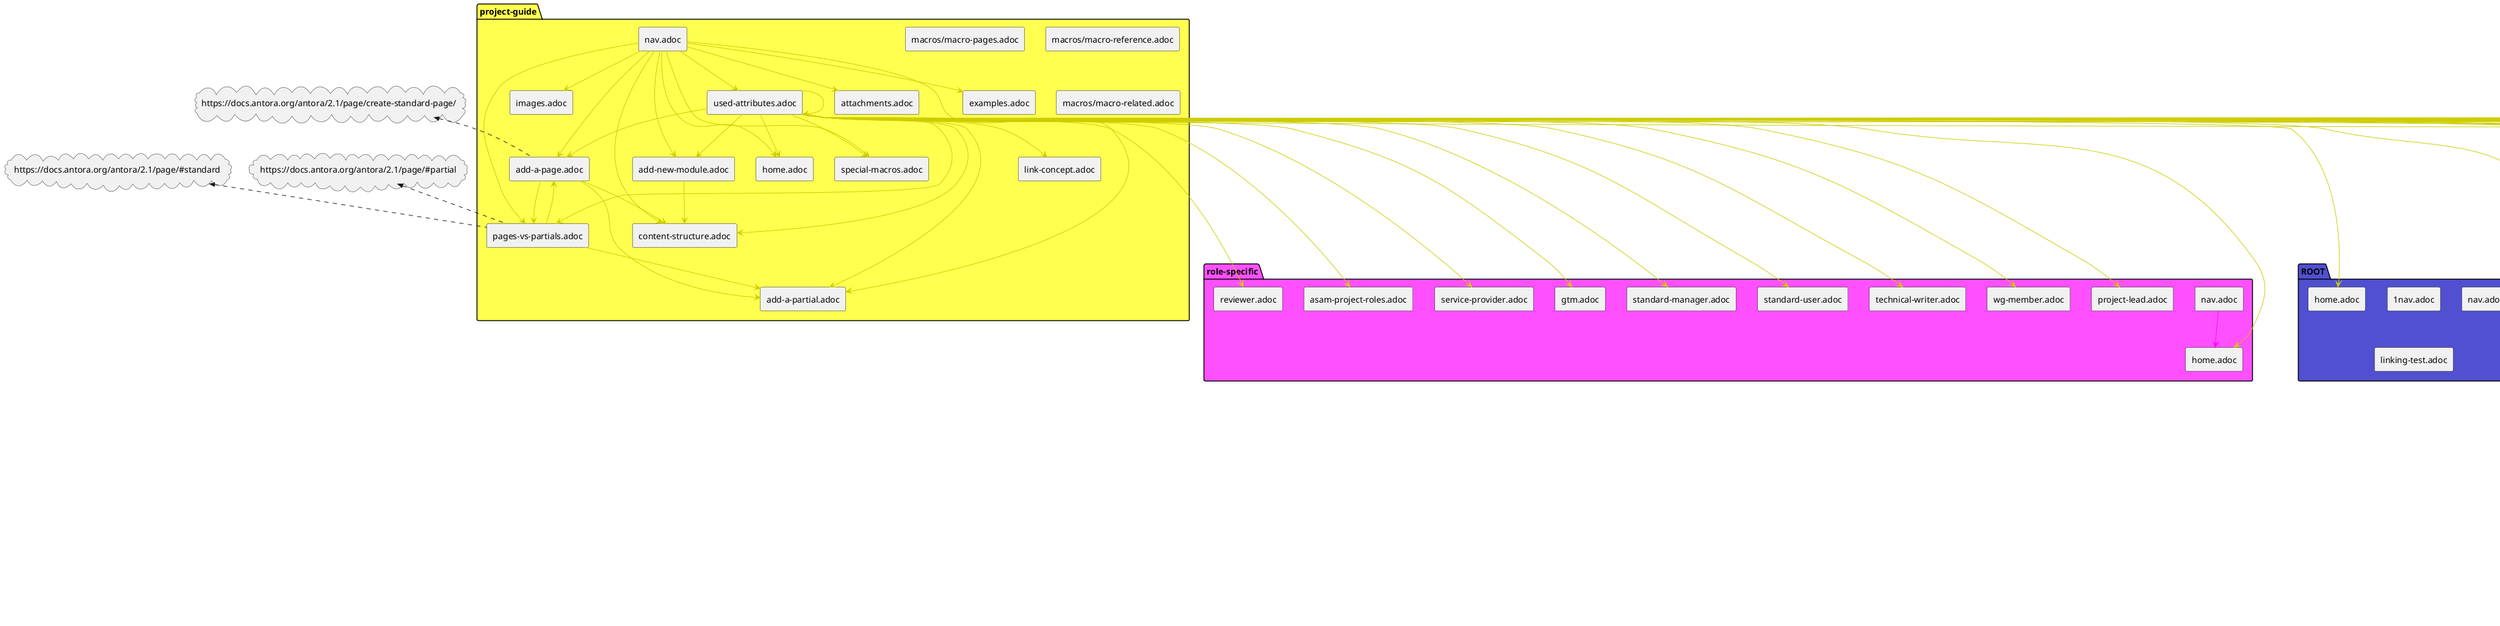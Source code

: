 @startuml
package compendium #ff5050 {
rectangle "nav.adoc" as f0_1
rectangle "compendium.adoc" as f0_2
rectangle "definitions/api.adoc" as f0_3
rectangle "definitions/application-area-companion.adoc" as f0_4
rectangle "definitions/associated-standard.adoc" as f0_5
rectangle "definitions/base-standard.adoc" as f0_6
rectangle "definitions/format-description.adoc" as f0_7
rectangle "definitions/protocol-definition.adoc" as f0_8
rectangle "definitions/set-of-standards.adoc" as f0_9
rectangle "definitions/status-of-document.adoc" as f0_10
rectangle "definitions/technology-reference.adoc" as f0_11
rectangle "definitions/transport-layer-specification.adoc" as f0_12
rectangle "guides/Accessing_Compiled_Artifacts.adoc" as f0_13
rectangle "guides/Meeting-Guidelines.adoc" as f0_14
rectangle "guides/Platforms.adoc" as f0_15
rectangle "guides/ProjectGuidelines.adoc" as f0_16
rectangle "guides/WhatIsYaml.adoc" as f0_17
rectangle "guides/Workflow.adoc" as f0_18
rectangle "guides/WritingGuidelines.adoc" as f0_19
rectangle "implementers-forum/Feedback-Guide.adoc" as f0_20
rectangle "implementers-forum/Scenario-Writers-Guide.adoc" as f0_21
rectangle "open-source/ASAM-DCO.adoc" as f0_22
rectangle "roles/standard-expert-group.adoc" as f0_23
rectangle "roles/standard-manager.adoc" as f0_24
rectangle "roles/standard-user.adoc" as f0_25
rectangle "roles/tsc.adoc" as f0_26
rectangle "templates/cover-page.adoc" as f0_27
rectangle "templates/directories.adoc" as f0_28
rectangle "tools/antora.adoc" as f0_29
rectangle "tools/antora/build-antora-locally.adoc" as f0_30
rectangle "tools/docker/docker-for-asciidoc.adoc" as f0_31
rectangle "tools/docker/run-docker.adoc" as f0_32
rectangle "tools/docker/standard-docker-config.adoc" as f0_33
rectangle "tools/docker/wsl.adoc" as f0_34
rectangle "tools/git/cloning-repo-tutorial.adoc" as f0_35
rectangle "tools/git/commit-guidelines.adoc" as f0_36
rectangle "tools/git/git-actions.adoc" as f0_37
rectangle "tools/git/git-terminology.adoc" as f0_38
rectangle "tools/git/maintain-a-repo.adoc" as f0_39
rectangle "tools/git/merge-conflicts.adoc" as f0_40
rectangle "tools/git/merge-requests.adoc" as f0_41
rectangle "tools/git/merge.adoc" as f0_42
rectangle "tools/git/review-code.adoc" as f0_43
rectangle "tools/git/submodules.adoc" as f0_44
rectangle "tools/git/transitioning-to-a-new-workflow.adoc" as f0_45
rectangle "tools/git/working-with-git.adoc" as f0_46
rectangle "tools/git/write-a-feature.adoc" as f0_47
rectangle "tools/git/submodules/submodule-pull.adoc" as f0_48
rectangle "tools/git/submodules/submodules-add.adoc" as f0_49
rectangle "tools/git/submodules/submodules-changing-remote.adoc" as f0_50
rectangle "tools/git/submodules/submodules-switch-version.adoc" as f0_51
rectangle "tools/gitlab/ASAM-Issue-and-MR-Labels.adoc" as f0_52
rectangle "tools/gitlab/Branch-Naming-Conventions.adoc" as f0_53
rectangle "tools/gitlab/Branching.adoc" as f0_54
rectangle "tools/gitlab/cloning-a-repository.adoc" as f0_55
rectangle "tools/gitlab/commit-guidelines.adoc" as f0_56
rectangle "tools/gitlab/Forking.adoc" as f0_57
rectangle "tools/gitlab/gitlab-ide-guide.adoc" as f0_58
rectangle "tools/gitlab/gitlab-terminology.adoc" as f0_59
rectangle "tools/powershell/cloning-a-repository.adoc" as f0_60
rectangle "tools/powershell/powershell-basics.adoc" as f0_61
rectangle "tools/powershell/run-docker.adoc" as f0_62
rectangle "tools/sharepoint/links.adoc" as f0_63
rectangle "tools/sharepoint/synchronizing-sharepoint-with-onedrive.adoc" as f0_64
rectangle "tools/teams/email-notifications.adoc" as f0_65
rectangle "tools/teams/meetings-in-teams.adoc" as f0_66
rectangle "tools/teams/obtain-channel-email.adoc" as f0_67
rectangle "tools/teams/polls-and-surveys.adoc" as f0_68
rectangle "tools/teams/receive-notifications.adoc" as f0_69
rectangle "tools/teams/teams-channel-file-structure.adoc" as f0_70
rectangle "tools/vscode/Adding-Diagrams-To-VSCode.adoc" as f0_71
rectangle "tools/vscode/cloning-a-repository.adoc" as f0_72
rectangle "tools/vscode/recommended-vscode-extensions.adoc" as f0_73
rectangle "tools/vscode/recommended-vscode-settings.adoc" as f0_74
rectangle "tools/vscode/run-docker.adoc" as f0_75
rectangle "tools/vscode/vscode-activity-bar.adoc" as f0_76
rectangle "tools/vscode/vscode-command-palette.adoc" as f0_77
rectangle "tools/vscode/VSCode-Git-Interaction.adoc" as f0_78
rectangle "tools/vscode/vscode-install-extension.adoc" as f0_79
rectangle "tools/vscode/vscode-interface.adoc" as f0_80
rectangle "writing_guidelines/AsciiDoc-Guide.adoc" as f0_81
rectangle "writing_guidelines/coding_style_guide.adoc" as f0_82
rectangle "writing_guidelines/plantuml_documentation_guide.adoc" as f0_83
rectangle "writing_guidelines/writing_guide.adoc" as f0_84
}
package getting-involved #5050ff {
rectangle "nav.adoc" as f1_1
rectangle "home.adoc" as f1_2
}
package getting-started #50ff50 {
rectangle "nav.adoc" as f2_1
rectangle "about-this-guide.adoc" as f2_2
rectangle "main.adoc" as f2_3
rectangle "new-here.adoc" as f2_4
rectangle "quick-setup.adoc" as f2_5
rectangle "about_guide/intentions-and-content.adoc" as f2_6
rectangle "about_guide/using-this-guide.adoc" as f2_7
rectangle "about_guide/working-on-the-guide.adoc" as f2_8
rectangle "new_here/asam-contacts.adoc" as f2_9
rectangle "new_here/current-projects.adoc" as f2_10
rectangle "new_here/how-asam-works.adoc" as f2_11
rectangle "new_here/processes-and-workflows-overview.adoc" as f2_12
rectangle "new_here/roles-overview.adoc" as f2_13
rectangle "new_here/tools-overview.adoc" as f2_14
rectangle "quick_setup/docker-standard.adoc" as f2_15
rectangle "quick_setup/git-standard.adoc" as f2_16
rectangle "quick_setup/microsoft-teams-standard.adoc" as f2_17
rectangle "quick_setup/sharepoint-standard.adoc" as f2_18
rectangle "quick_setup/vscode-standard.adoc" as f2_19
}
package project-guide #ffff50 {
rectangle "nav.adoc" as f3_1
rectangle "add-a-page.adoc" as f3_2
rectangle "add-a-partial.adoc" as f3_3
rectangle "add-new-module.adoc" as f3_4
rectangle "attachments.adoc" as f3_5
rectangle "content-structure.adoc" as f3_6
rectangle "examples.adoc" as f3_7
rectangle "home.adoc" as f3_8
rectangle "images.adoc" as f3_9
rectangle "link-concept.adoc" as f3_10
rectangle "pages-vs-partials.adoc" as f3_11
rectangle "special-macros.adoc" as f3_12
rectangle "used-attributes.adoc" as f3_13
rectangle "macros/macro-pages.adoc" as f3_14
rectangle "macros/macro-reference.adoc" as f3_15
rectangle "macros/macro-related.adoc" as f3_16
}
package role-specific #ff50ff {
rectangle "nav.adoc" as f4_1
rectangle "asam-project-roles.adoc" as f4_2
rectangle "gtm.adoc" as f4_3
rectangle "home.adoc" as f4_4
rectangle "project-lead.adoc" as f4_5
rectangle "reviewer.adoc" as f4_6
rectangle "service-provider.adoc" as f4_7
rectangle "standard-manager.adoc" as f4_8
rectangle "standard-user.adoc" as f4_9
rectangle "technical-writer.adoc" as f4_10
rectangle "wg-member.adoc" as f4_11
}
package ROOT #5050d0 {
rectangle "1nav.adoc" as f5_1
rectangle "nav.adoc" as f5_2
rectangle "home.adoc" as f5_3
rectangle "linking-test.adoc" as f5_4
}
package standardization #d05050 {
rectangle "nav.adoc" as f6_1
rectangle "asam-development-process.adoc" as f6_2
rectangle "creation-of-standards.adoc" as f6_3
rectangle "development-phase.adoc" as f6_4
rectangle "home.adoc" as f6_5
rectangle "issue-resolution.adoc" as f6_6
rectangle "project-ideation.adoc" as f6_7
rectangle "project-setup.adoc" as f6_8
rectangle "project-types.adoc" as f6_9
rectangle "proposal-phase.adoc" as f6_10
rectangle "release-phase.adoc" as f6_11
rectangle "review-phase.adoc" as f6_12
}
package tooling #d0d050 {
rectangle "nav.adoc" as f7_1
rectangle "calendar.adoc" as f7_2
rectangle "docker.adoc" as f7_3
rectangle "drawio.adoc" as f7_4
rectangle "git.adoc" as f7_5
rectangle "gitlab.adoc" as f7_6
rectangle "overview.adoc" as f7_7
rectangle "teams-and-sharepoint.adoc" as f7_8
rectangle "vscode.adoc" as f7_9
rectangle "working-without-software-installation.adoc" as f7_10
rectangle "calendar/calendar-best-practices.adoc" as f7_11
rectangle "calendar/calendar-setup.adoc" as f7_12
rectangle "docker/docker-best-practices.adoc" as f7_13
rectangle "docker/docker-guides.adoc" as f7_14
rectangle "docker/docker-setup.adoc" as f7_15
rectangle "drawio/drawio-setup.adoc" as f7_16
rectangle "git/git-best-practices.adoc" as f7_17
rectangle "git/git-guides.adoc" as f7_18
rectangle "git/git-setup.adoc" as f7_19
rectangle "gitlab/gitlab-guides.adoc" as f7_20
rectangle "gitlab/gitlab-setup.adoc" as f7_21
rectangle "teams_and_sharepoint/teams-and-sharepoint-best-practices.adoc" as f7_22
rectangle "teams_and_sharepoint/teams-and-sharepoint-guides.adoc" as f7_23
rectangle "teams_and_sharepoint/teams-and-sharepoint-setup.adoc" as f7_24
rectangle "vscode/vscode-guides.adoc" as f7_25
rectangle "vscode/vscode-setup.adoc" as f7_26
}

f0_31 --[#FF0000]--> f7_3
f1_1 -[#0000FF]-> f1_2
f2_1 -[#00FF00]-> f2_3
f2_1 -[#00FF00]-> f2_4
f2_1 -[#00FF00]-> f2_2
f2_3 -[#00FF00]-> f2_4
f2_3 -[#00FF00]-> f2_2
f2_3 -[#00FF00]-> f2_5
f3_1 -[#CCCC00]-> f3_8
f3_1 -[#CCCC00]-> f3_6
f3_1 -[#CCCC00]-> f3_4
f3_1 -[#CCCC00]-> f3_11
f3_1 -[#CCCC00]-> f3_2
f3_1 -[#CCCC00]-> f3_3
f3_1 -[#CCCC00]-> f3_9
f3_1 -[#CCCC00]-> f3_7
f3_1 -[#CCCC00]-> f3_5
f3_1 -[#CCCC00]-> f3_12
f3_1 -[#CCCC00]-> f3_13
f3_2 -[#CCCC00]-> f3_3
f3_2 -[#CCCC00]-> f3_11
f3_2 -[#CCCC00]-> f3_6
f3_4 -[#CCCC00]-> f3_6
f3_11 -[#CCCC00]-> f3_2
f3_11 -[#CCCC00]-> f3_3
f3_13 -[#CCCC00]-> f3_4
f3_13 -[#CCCC00]-> f3_6
f3_13 -[#CCCC00]-> f3_12
f3_13 --[#CCCC00]--> f4_4
f3_13 -[#CCCC00]-> f3_13
f3_13 --[#CCCC00]--> f0_2
f3_13 --[#CCCC00]--> f6_2
f3_13 --[#CCCC00]--> f6_4
f3_13 --[#CCCC00]--> f7_3
f3_13 --[#CCCC00]--> f7_4
f3_13 -[#CCCC00]-> f3_10
f3_13 --[#CCCC00]--> f1_2
f3_13 --[#CCCC00]--> f7_5
f3_13 --[#CCCC00]--> f7_6
f3_13 --[#CCCC00]--> f7_10
f3_13 --[#CCCC00]--> f5_3
f3_13 --[#CCCC00]--> f2_3
f3_13 -[#CCCC00]-> f3_8
f3_13 --[#CCCC00]--> f6_5
f3_13 --[#CCCC00]--> f7_7
f3_13 --[#CCCC00]--> f7_2
f3_13 --[#CCCC00]--> f7_8
f3_13 -[#CCCC00]-> f3_2
f3_13 -[#CCCC00]-> f3_3
f3_13 --[#CCCC00]--> f2_4
f3_13 --[#CCCC00]--> f4_2
f3_13 -[#CCCC00]-> f3_11
f3_13 --[#CCCC00]--> f6_10
f3_13 --[#CCCC00]--> f6_11
f3_13 --[#CCCC00]--> f6_12
f3_13 --[#CCCC00]--> f6_9
f3_13 --[#CCCC00]--> f7_9
f3_13 --[#CCCC00]--> f4_3
f3_13 --[#CCCC00]--> f4_5
f3_13 --[#CCCC00]--> f4_6
f3_13 --[#CCCC00]--> f4_7
f3_13 --[#CCCC00]--> f4_8
f3_13 --[#CCCC00]--> f4_9
f3_13 --[#CCCC00]--> f4_10
f3_13 --[#CCCC00]--> f4_11
f3_13 --[#CCCC00]--> f6_3
f3_13 --[#CCCC00]--> f6_6
f3_13 --[#CCCC00]--> f6_7
f3_13 --[#CCCC00]--> f6_8
f4_1 -[#FF00FF]-> f4_4
f6_1 -[#800000]-> f6_5
f6_1 -[#800000]-> f6_9
f6_1 -[#800000]-> f6_2
f6_1 -[#800000]-> f6_7
f6_1 -[#800000]-> f6_10
f6_1 -[#800000]-> f6_4
f6_1 -[#800000]-> f6_12
f6_1 -[#800000]-> f6_11
f6_1 -[#800000]-> f6_8
f6_1 -[#800000]-> f6_3
f6_1 -[#800000]-> f6_6
f7_1 -[#808000]-> f7_7
f7_1 -[#808000]-> f7_10
f7_1 -[#808000]-> f7_6
f7_1 -[#808000]-> f7_2
f7_1 -[#808000]-> f7_8
f7_1 -[#808000]-> f7_9
f7_1 -[#808000]-> f7_5
f7_1 -[#808000]-> f7_4
f7_1 -[#808000]-> f7_3
f7_5 -[#808000]-> f7_6
f7_6 -[#808000]-> f7_5
f7_7 -[#808000]-> f7_10
f7_9 -[#808000]-> f7_6
f7_10 -[#808000]-> f7_5
f7_16 -[#808000]-> f7_9
f7_19 -[#808000]-> f7_9

cloud "https://code.asam.net"  as u1
cloud "https://github.com/asam-ev"  as u2
cloud "https://code.asam.net/simulation/standard/openscenario-2.0/-/wikis/docs/git/Transitioning-to-a-new-workflow"  as u3
cloud "https://code.asam.net/help/user/project/quick_actions"  as u4
cloud "https://docs.gitlab.com/ee/user/discussions/#starting-a-review"  as u5
cloud "https://code.asam.net/simulation/standard/openscenario-2.0/-/boards/66"  as u6
cloud "https://code.asam.net/simulation/standard/openscenario-2.0/-/issues?label_name%5B%5D=ScenarioDescription"  as u7
cloud "https://code.asam.net/simulation/standard/openscenario-2.0/-/wikis/Contact-Persons-from-OSC2-Development-Project"  as u8
cloud "https://code.asam.net/simulation/standard/openscenario-2.0/-/issues?label_name%5B%5D=GeneralFeedback"  as u9
cloud "https://code.asam.net/simulation/standard/openscenario-2.0/-/issues/245"  as u10
cloud "https://code.asam.net/simulation/standard/openscenario-2.0/-/issues/new?issue%5Bassignee_id%5D=&issue%5Bmilestone_id%5D=#"  as u11
cloud "https://code.asam.net/simulation/standard/openscenario-2.0/-/jobs/artifacts/master/raw/Language/ASAM_OpenSCENARIO_BS-1-6_Language-Reference-Manual_V2-0-0.html?job=draft"  as u12
cloud "https://github.com/Mogztter/antora-lunr"  as u13
cloud "https://code.asam.net/common/style-resources"  as u14
cloud "https://docs.microsoft.com/en-us/windows/wsl/about"  as u15
cloud "https://help.github.com/articles/using-pull-requests/"  as u16
cloud "http://stackoverflow.com/a/17819027"  as u17
cloud "http://tbaggery.com/2008/04/19/a-note-about-git-commit-messages.html"  as u18
cloud "https://help.github.com/articles/about-git-rebase/"  as u19
cloud "https://tortoisegit.org/"  as u20
cloud "https://tortoisegit.org/docs/tortoisegit/tgit-dug-submodules.html"  as u21
cloud "https://docs.gitlab.com/ee/user/project/repository/web_editor.html"  as u22
cloud "https://docs.gitlab.com/ee/user/project/web_ide/#open-the-web-ide"  as u23
cloud "https://docs.gitlab.com/ee/user/project/web_ide/"  as u24
cloud "https://upload.wikimedia.org/wikipedia/commons/2/2f/PowerShell_5.0_icon.png"  as u25
cloud "https://docs.microsoft.com/en-us/powershell/scripting/overview?view=powershell-7.1"  as u26
cloud "https://asamev.sharepoint.com/sites/asamopensimulationinterface/Freigegebene%20Dokumente/Forms/AllItems.aspx"  as u27
cloud "https://asamev.sharepoint.com/sites/openscenario/Freigegebene%20Dokumente/Forms/AllItems.aspx"  as u28
cloud "https://asamev.sharepoint.com/sites/openscenario2/Freigegebene%20Dokumente/Forms/AllItems.aspx"  as u29
cloud "https://asamev.sharepoint.com/sites/openxontology/Freigegebene%20Dokumente/Forms/AllItems.aspx"  as u30
cloud "https://www.doodle.com"  as u31
cloud "https://support.microsoft.com/en-us/office/manage-notifications-in-teams-1cc31834-5fe5-412b-8edb-43fecc78413d"  as u32
cloud "https://kroki.io/examples.html"  as u33
cloud "https://code.visualstudio.com/docs/editor/versioncontrol#_git-support"  as u34
cloud "https://asciidoc.org/"  as u35
cloud "https://asciidoctor.org/docs/asciidoc-syntax-quick-reference/"  as u36
cloud "https://asciidoctor.org/docs/user-manual/"  as u37
cloud "https://www.url.com"  as u38
cloud "https://asciidoctor.org/docs/user-manual/#tables"  as u39
cloud "https://asciidoctor.org/docs/user-manual/#include-directive"  as u40
cloud "https://www.python.org/dev/peps/pep-0008/"  as u41
cloud "https://docs.asciidoctor.org/asciidoc/latest/directives/include-tagged-regions/"  as u42
cloud "https://code.asam.net/simulation/resources/-/blob/master/asciidoc_tutorial/asciidoc_tutorial.adoc"  as u43
cloud "https://code.asam.net/simulation/standard/openscenario-2.0/-/tree/master/Documentation/etc/templates"  as u44
cloud "https://code.asam.net/simulation/standard/openscenario-2.0/-/blob/master/Documentation/etc/guides/coding_style_guide.adoc"  as u45
cloud "https://code.asam.net/simulation/standard/openscenario-2.0/-/blob/master/Documentation/etc/guides/plantuml_documentation_guide.adoc"  as u46
cloud "https://code.asam.net/simulation/standard/openscenario-2.0/-/wikis/docs/general_guidelines/Workflow"  as u47
cloud "https://docs.antora.org/antora/2.1/page/create-standard-page/"  as u48
cloud "https://docs.antora.org/antora/2.1/page/#standard"  as u49
cloud "https://docs.antora.org/antora/2.1/page/#partial"  as u50
cloud "https://upload.wikimedia.org/wikipedia/commons/d/df/Microsoft_Office_Outlook_%282018%E2%80%93present%29.svg"  as u51
cloud "https://upload.wikimedia.org/wikipedia/commons/a/a5/Google_Calendar_icon_%282020%29.svg"  as u52
cloud "https://docs.docker.com/get-started/"  as u53
cloud "https://dockerlabs.collabnix.com/beginners/components/container-vs-image.html"  as u54
cloud "https://docs.docker.com/desktop/windows/install/#system-requirements"  as u55
cloud "https://docs.docker.com/desktop/windows/install/"  as u56
cloud "https://docs.docker.com/engine/install/binaries/"  as u57
cloud "https://www.docker.com/blog/updating-product-subscriptions/"  as u58
cloud "https://www.git-tower.com/learn/git/faq/git-squash"  as u59
cloud "https://code.asam.net/-/profile"  as u60
cloud "https://code.asam.net/profile/keys"  as u61

f0_15 .up.>> u1
f0_15 .up.>> u2
f0_18 .up.>> u3
f0_18 .up.>> u4
f0_18 .up.>> u5
f0_20 .up.>> u6
f0_20 .up.>> u7
f0_20 .up.>> u8
f0_20 .up.>> u9
f0_20 .up.>> u10
f0_21 .up.>> u11
f0_21 .up.>> u12
f0_21 .up.>> u8
f0_30 .up.>> u13
f0_31 .up.>> u14
f0_34 .up.>> u15
f0_39 .up.>> u16
f0_42 .up.>> u17
f0_44 .up.>> u14
f0_47 .up.>> u18
f0_47 .up.>> u19
f0_47 .up.>> u16
f0_48 .up.>> u20
f0_48 .up.>> u21
f0_49 .up.>> u20
f0_49 .up.>> u21
f0_49 .up.>> u1
f0_51 .up.>> u20
f0_51 .up.>> u21
f0_58 .up.>> u22
f0_58 .up.>> u23
f0_58 .up.>> u24
f0_59 .up.>> u22
f0_59 .up.>> u23
f0_59 .up.>> u24
f0_61 .up.>> u25
f0_61 .up.>> u26
f0_63 .up.>> u27
f0_63 .up.>> u28
f0_63 .up.>> u29
f0_63 .up.>> u30
f0_68 .up.>> u31
f0_69 .up.>> u32
f0_71 .up.>> u33
f0_78 .up.>> u34
f0_81 .up.>> u35
f0_81 .up.>> u36
f0_81 .up.>> u37
f0_81 .up.>> u38
f0_81 .up.>> u39
f0_81 .up.>> u40
f0_82 .up.>> u41
f0_84 .up.>> u42
f0_84 .up.>> u43
f0_84 .up.>> u44
f0_84 .up.>> u45
f0_84 .up.>> u46
f0_84 .up.>> u47
f3_2 .up.>> u48
f3_11 .up.>> u49
f3_11 .up.>> u50
f7_12 .up.>> u51
f7_12 .up.>> u52
f7_13 .up.>> u53
f7_13 .up.>> u54
f7_15 .up.>> u55
f7_15 .up.>> u56
f7_15 .up.>> u57
f7_15 .up.>> u58
f7_17 .up.>> u19
f7_17 .up.>> u59
f7_17 .up.>> u18
f7_19 .up.>> u60
f7_19 .up.>> u61
@enduml
